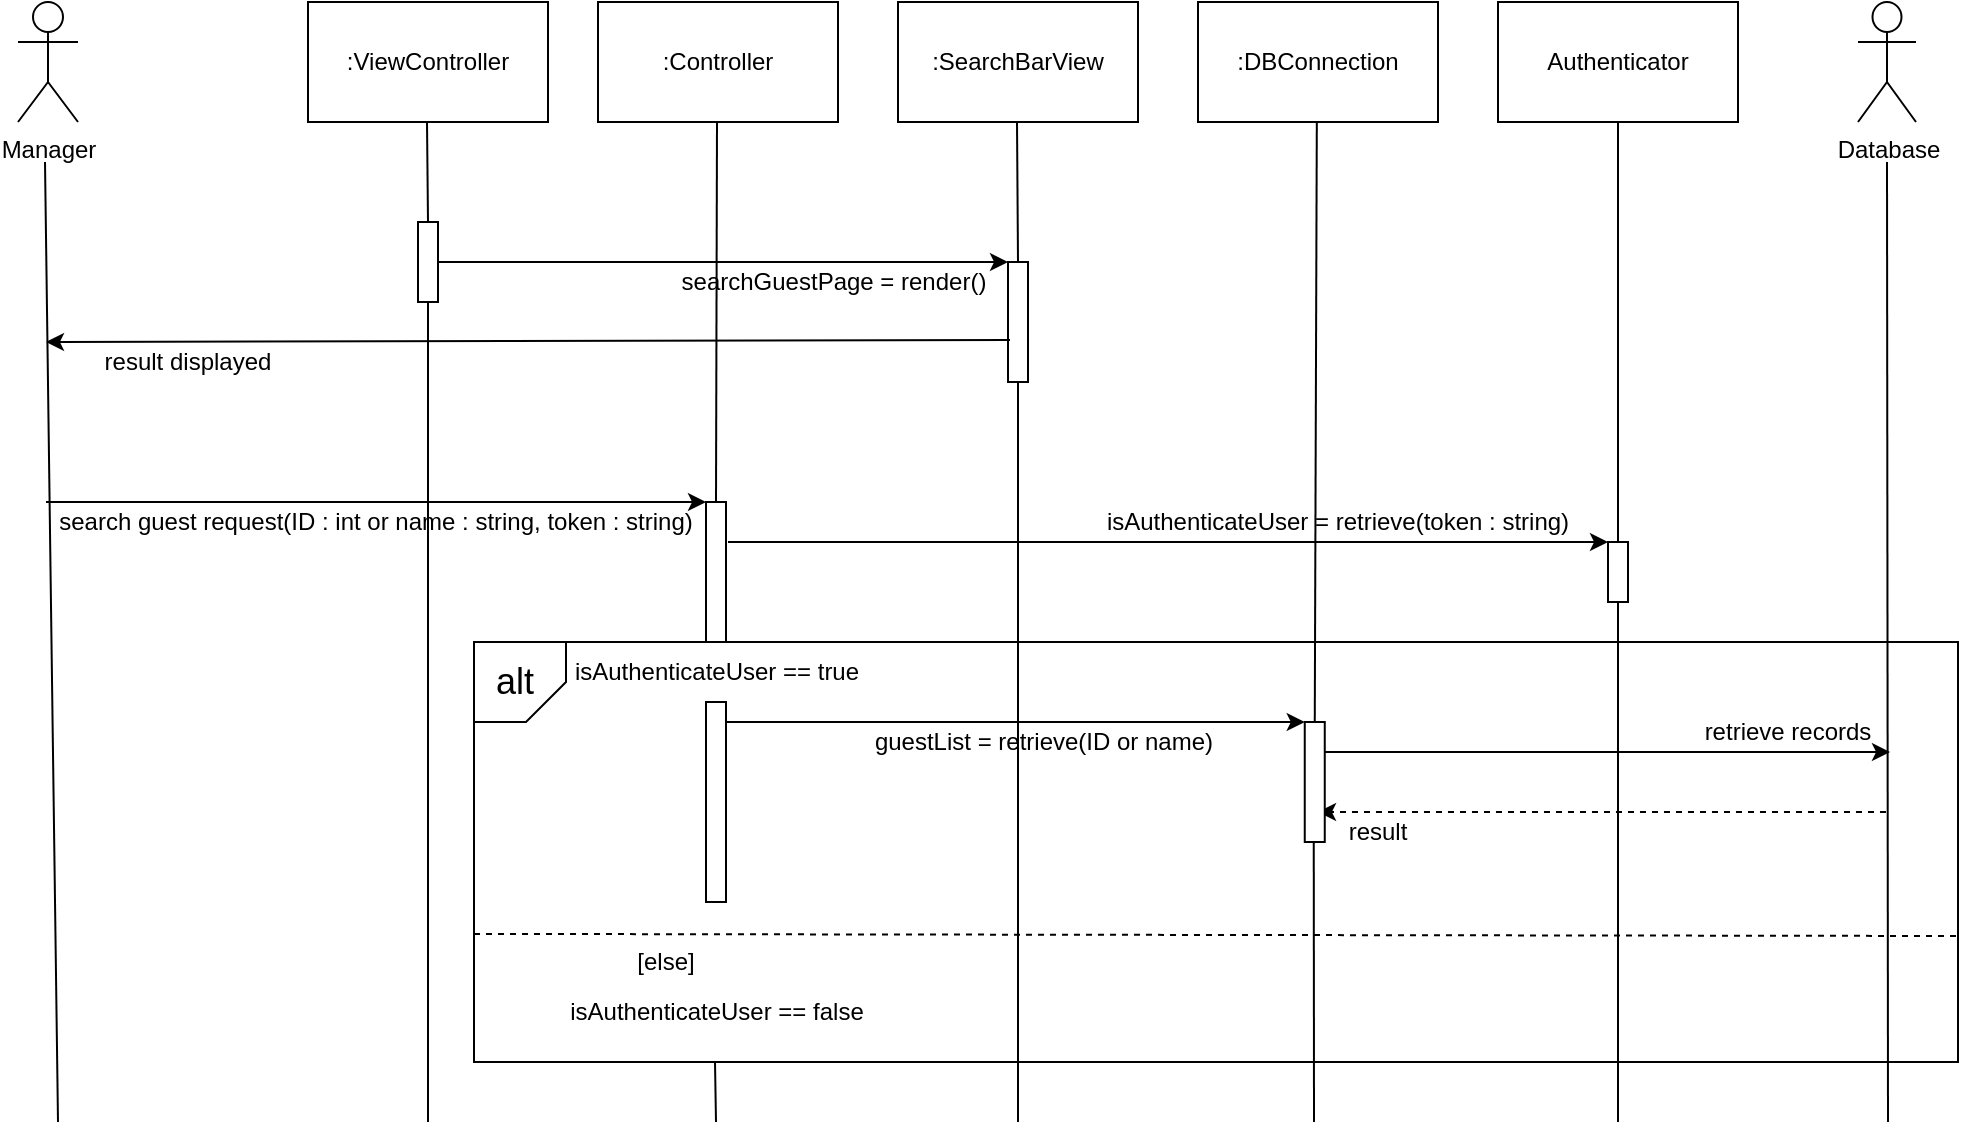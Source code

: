 <?xml version="1.0" encoding="UTF-8"?>
<mxfile version="14.6.13" type="google">
  <diagram id="8WlZShX07gMDmEgz20Bs" name="Page-1">
    <mxGraphModel dx="780" dy="412" grid="1" gridSize="10" guides="1" tooltips="1" connect="1" arrows="1" fold="1" page="1" pageScale="1" pageWidth="827" pageHeight="1169" math="0" shadow="0">
      <root>
        <mxCell id="0" />
        <mxCell id="1" parent="0" />
        <mxCell id="yK5OtRo2Y7pRDRAagn9F-8" value="" style="rounded=0;whiteSpace=wrap;html=1;" parent="1" vertex="1">
          <mxGeometry x="368" y="440" width="742" height="210" as="geometry" />
        </mxCell>
        <mxCell id="gGBzYbK5EXgPb6j0K3wS-2" value="Manager" style="shape=umlActor;verticalLabelPosition=bottom;verticalAlign=top;html=1;outlineConnect=0;" parent="1" vertex="1">
          <mxGeometry x="140" y="120" width="30" height="60" as="geometry" />
        </mxCell>
        <mxCell id="gGBzYbK5EXgPb6j0K3wS-5" value=":ViewController" style="rounded=0;whiteSpace=wrap;html=1;" parent="1" vertex="1">
          <mxGeometry x="285" y="120" width="120" height="60" as="geometry" />
        </mxCell>
        <mxCell id="gGBzYbK5EXgPb6j0K3wS-7" value="" style="endArrow=none;html=1;" parent="1" edge="1">
          <mxGeometry width="50" height="50" relative="1" as="geometry">
            <mxPoint x="345.0" y="230" as="sourcePoint" />
            <mxPoint x="344.5" y="180" as="targetPoint" />
          </mxGeometry>
        </mxCell>
        <mxCell id="gGBzYbK5EXgPb6j0K3wS-8" value="" style="rounded=0;whiteSpace=wrap;html=1;" parent="1" vertex="1">
          <mxGeometry x="340" y="230" width="10" height="40" as="geometry" />
        </mxCell>
        <mxCell id="gGBzYbK5EXgPb6j0K3wS-10" value=":Controller" style="rounded=0;whiteSpace=wrap;html=1;" parent="1" vertex="1">
          <mxGeometry x="430" y="120" width="120" height="60" as="geometry" />
        </mxCell>
        <mxCell id="gGBzYbK5EXgPb6j0K3wS-11" value=":SearchBarView" style="rounded=0;whiteSpace=wrap;html=1;" parent="1" vertex="1">
          <mxGeometry x="580" y="120" width="120" height="60" as="geometry" />
        </mxCell>
        <mxCell id="gGBzYbK5EXgPb6j0K3wS-12" value="" style="endArrow=none;html=1;exitX=0.5;exitY=0;exitDx=0;exitDy=0;" parent="1" source="gGBzYbK5EXgPb6j0K3wS-13" edge="1">
          <mxGeometry width="50" height="50" relative="1" as="geometry">
            <mxPoint x="639.5" y="240" as="sourcePoint" />
            <mxPoint x="639.5" y="180" as="targetPoint" />
          </mxGeometry>
        </mxCell>
        <mxCell id="gGBzYbK5EXgPb6j0K3wS-13" value="" style="rounded=0;whiteSpace=wrap;html=1;" parent="1" vertex="1">
          <mxGeometry x="635" y="250" width="10" height="60" as="geometry" />
        </mxCell>
        <mxCell id="gGBzYbK5EXgPb6j0K3wS-14" value="searchGuestPage = render()" style="text;html=1;strokeColor=none;fillColor=none;align=center;verticalAlign=middle;whiteSpace=wrap;rounded=0;" parent="1" vertex="1">
          <mxGeometry x="467.5" y="250" width="160" height="20" as="geometry" />
        </mxCell>
        <mxCell id="gGBzYbK5EXgPb6j0K3wS-15" value="" style="endArrow=classic;html=1;entryX=0;entryY=0;entryDx=0;entryDy=0;" parent="1" target="gGBzYbK5EXgPb6j0K3wS-13" edge="1">
          <mxGeometry width="50" height="50" relative="1" as="geometry">
            <mxPoint x="350" y="250" as="sourcePoint" />
            <mxPoint x="620" y="250" as="targetPoint" />
          </mxGeometry>
        </mxCell>
        <mxCell id="gGBzYbK5EXgPb6j0K3wS-18" value="" style="endArrow=classic;html=1;exitX=0.1;exitY=0.65;exitDx=0;exitDy=0;exitPerimeter=0;" parent="1" source="gGBzYbK5EXgPb6j0K3wS-13" edge="1">
          <mxGeometry width="50" height="50" relative="1" as="geometry">
            <mxPoint x="620" y="290" as="sourcePoint" />
            <mxPoint x="154" y="290" as="targetPoint" />
          </mxGeometry>
        </mxCell>
        <mxCell id="gGBzYbK5EXgPb6j0K3wS-19" value="result displayed" style="text;html=1;strokeColor=none;fillColor=none;align=center;verticalAlign=middle;whiteSpace=wrap;rounded=0;" parent="1" vertex="1">
          <mxGeometry x="180" y="290" width="90" height="20" as="geometry" />
        </mxCell>
        <mxCell id="gGBzYbK5EXgPb6j0K3wS-24" value="" style="endArrow=classic;html=1;entryX=0;entryY=0;entryDx=0;entryDy=0;exitX=0;exitY=0;exitDx=0;exitDy=0;" parent="1" source="gGBzYbK5EXgPb6j0K3wS-27" target="gGBzYbK5EXgPb6j0K3wS-26" edge="1">
          <mxGeometry width="50" height="50" relative="1" as="geometry">
            <mxPoint x="60" y="370" as="sourcePoint" />
            <mxPoint x="490" y="370" as="targetPoint" />
          </mxGeometry>
        </mxCell>
        <mxCell id="gGBzYbK5EXgPb6j0K3wS-25" value="" style="endArrow=none;html=1;exitX=0.5;exitY=0;exitDx=0;exitDy=0;" parent="1" source="gGBzYbK5EXgPb6j0K3wS-26" edge="1">
          <mxGeometry width="50" height="50" relative="1" as="geometry">
            <mxPoint x="490" y="360" as="sourcePoint" />
            <mxPoint x="489.5" y="180" as="targetPoint" />
          </mxGeometry>
        </mxCell>
        <mxCell id="gGBzYbK5EXgPb6j0K3wS-26" value="" style="rounded=0;whiteSpace=wrap;html=1;" parent="1" vertex="1">
          <mxGeometry x="484" y="370" width="10" height="70" as="geometry" />
        </mxCell>
        <mxCell id="gGBzYbK5EXgPb6j0K3wS-28" value=":DBConnection" style="rounded=0;whiteSpace=wrap;html=1;" parent="1" vertex="1">
          <mxGeometry x="730" y="120" width="120" height="60" as="geometry" />
        </mxCell>
        <mxCell id="gGBzYbK5EXgPb6j0K3wS-31" value="Database" style="shape=umlActor;verticalLabelPosition=bottom;verticalAlign=top;html=1;outlineConnect=0;" parent="1" vertex="1">
          <mxGeometry x="1060" y="120" width="29" height="60" as="geometry" />
        </mxCell>
        <mxCell id="gGBzYbK5EXgPb6j0K3wS-32" value="" style="endArrow=classic;html=1;entryX=0;entryY=0;entryDx=0;entryDy=0;" parent="1" target="gGBzYbK5EXgPb6j0K3wS-62" edge="1">
          <mxGeometry width="50" height="50" relative="1" as="geometry">
            <mxPoint x="493.38" y="480" as="sourcePoint" />
            <mxPoint x="758.38" y="480" as="targetPoint" />
          </mxGeometry>
        </mxCell>
        <mxCell id="gGBzYbK5EXgPb6j0K3wS-34" value="guestList = retrieve(ID or name)" style="text;html=1;strokeColor=none;fillColor=none;align=center;verticalAlign=middle;whiteSpace=wrap;rounded=0;" parent="1" vertex="1">
          <mxGeometry x="528.38" y="480" width="250" height="20" as="geometry" />
        </mxCell>
        <mxCell id="gGBzYbK5EXgPb6j0K3wS-35" value="" style="endArrow=classic;html=1;exitX=0.662;exitY=0.25;exitDx=0;exitDy=0;exitPerimeter=0;" parent="1" edge="1">
          <mxGeometry width="50" height="50" relative="1" as="geometry">
            <mxPoint x="786" y="495" as="sourcePoint" />
            <mxPoint x="1076" y="495" as="targetPoint" />
          </mxGeometry>
        </mxCell>
        <mxCell id="gGBzYbK5EXgPb6j0K3wS-36" style="edgeStyle=orthogonalEdgeStyle;rounded=0;orthogonalLoop=1;jettySize=auto;html=1;entryX=0.5;entryY=1;entryDx=0;entryDy=0;strokeColor=none;" parent="1" edge="1">
          <mxGeometry relative="1" as="geometry">
            <mxPoint x="1080" y="410" as="sourcePoint" />
            <mxPoint x="1080" y="180" as="targetPoint" />
          </mxGeometry>
        </mxCell>
        <mxCell id="gGBzYbK5EXgPb6j0K3wS-37" value="retrieve records" style="text;html=1;strokeColor=none;fillColor=none;align=center;verticalAlign=middle;whiteSpace=wrap;rounded=0;" parent="1" vertex="1">
          <mxGeometry x="980" y="470" width="90" height="30" as="geometry" />
        </mxCell>
        <mxCell id="gGBzYbK5EXgPb6j0K3wS-38" value="" style="endArrow=classic;html=1;dashed=1;entryX=0.662;entryY=0.75;entryDx=0;entryDy=0;entryPerimeter=0;" parent="1" target="gGBzYbK5EXgPb6j0K3wS-62" edge="1">
          <mxGeometry width="50" height="50" relative="1" as="geometry">
            <mxPoint x="1074" y="525" as="sourcePoint" />
            <mxPoint x="860" y="525" as="targetPoint" />
          </mxGeometry>
        </mxCell>
        <mxCell id="gGBzYbK5EXgPb6j0K3wS-39" value="result" style="text;html=1;strokeColor=none;fillColor=none;align=center;verticalAlign=middle;whiteSpace=wrap;rounded=0;" parent="1" vertex="1">
          <mxGeometry x="800" y="520" width="40" height="30" as="geometry" />
        </mxCell>
        <mxCell id="gGBzYbK5EXgPb6j0K3wS-41" value="" style="endArrow=none;html=1;entryX=0.5;entryY=1;entryDx=0;entryDy=0;startArrow=none;exitX=0.5;exitY=0;exitDx=0;exitDy=0;" parent="1" target="gGBzYbK5EXgPb6j0K3wS-8" edge="1">
          <mxGeometry width="50" height="50" relative="1" as="geometry">
            <mxPoint x="345" y="680" as="sourcePoint" />
            <mxPoint x="344.76" y="310" as="targetPoint" />
          </mxGeometry>
        </mxCell>
        <mxCell id="gGBzYbK5EXgPb6j0K3wS-62" value="" style="rounded=0;whiteSpace=wrap;html=1;" parent="1" vertex="1">
          <mxGeometry x="783.38" y="480" width="10" height="60" as="geometry" />
        </mxCell>
        <mxCell id="gGBzYbK5EXgPb6j0K3wS-63" value="" style="endArrow=none;html=1;entryX=0.5;entryY=0;entryDx=0;entryDy=0;" parent="1" target="gGBzYbK5EXgPb6j0K3wS-62" edge="1">
          <mxGeometry width="50" height="50" relative="1" as="geometry">
            <mxPoint x="789.41" y="180" as="sourcePoint" />
            <mxPoint x="790" y="520" as="targetPoint" />
          </mxGeometry>
        </mxCell>
        <mxCell id="gGBzYbK5EXgPb6j0K3wS-65" value="" style="endArrow=none;html=1;" parent="1" edge="1">
          <mxGeometry width="50" height="50" relative="1" as="geometry">
            <mxPoint x="160" y="680" as="sourcePoint" />
            <mxPoint x="153.5" y="200" as="targetPoint" />
          </mxGeometry>
        </mxCell>
        <mxCell id="gGBzYbK5EXgPb6j0K3wS-68" value="" style="endArrow=none;html=1;" parent="1" edge="1">
          <mxGeometry width="50" height="50" relative="1" as="geometry">
            <mxPoint x="1075" y="680" as="sourcePoint" />
            <mxPoint x="1074.5" y="200" as="targetPoint" />
          </mxGeometry>
        </mxCell>
        <mxCell id="gGBzYbK5EXgPb6j0K3wS-72" value="" style="endArrow=none;html=1;" parent="1" edge="1">
          <mxGeometry width="50" height="50" relative="1" as="geometry">
            <mxPoint x="640" y="680" as="sourcePoint" />
            <mxPoint x="640" y="310" as="targetPoint" />
          </mxGeometry>
        </mxCell>
        <mxCell id="gGBzYbK5EXgPb6j0K3wS-27" value="search guest request(ID : int or name : string, token : string)" style="text;html=1;strokeColor=none;fillColor=none;align=center;verticalAlign=middle;whiteSpace=wrap;rounded=0;" parent="1" vertex="1">
          <mxGeometry x="154" y="370" width="330" height="20" as="geometry" />
        </mxCell>
        <mxCell id="yK5OtRo2Y7pRDRAagn9F-1" value="Authenticator" style="rounded=0;whiteSpace=wrap;html=1;" parent="1" vertex="1">
          <mxGeometry x="880" y="120" width="120" height="60" as="geometry" />
        </mxCell>
        <mxCell id="yK5OtRo2Y7pRDRAagn9F-2" value="" style="endArrow=none;html=1;startArrow=none;" parent="1" source="yK5OtRo2Y7pRDRAagn9F-3" edge="1">
          <mxGeometry width="50" height="50" relative="1" as="geometry">
            <mxPoint x="940" y="520" as="sourcePoint" />
            <mxPoint x="940" y="180" as="targetPoint" />
          </mxGeometry>
        </mxCell>
        <mxCell id="yK5OtRo2Y7pRDRAagn9F-3" value="" style="rounded=0;whiteSpace=wrap;html=1;" parent="1" vertex="1">
          <mxGeometry x="935" y="390" width="10" height="30" as="geometry" />
        </mxCell>
        <mxCell id="yK5OtRo2Y7pRDRAagn9F-4" value="" style="endArrow=none;html=1;" parent="1" target="yK5OtRo2Y7pRDRAagn9F-3" edge="1">
          <mxGeometry width="50" height="50" relative="1" as="geometry">
            <mxPoint x="940" y="680" as="sourcePoint" />
            <mxPoint x="940" y="180" as="targetPoint" />
          </mxGeometry>
        </mxCell>
        <mxCell id="yK5OtRo2Y7pRDRAagn9F-5" value="" style="endArrow=classic;html=1;exitX=0.6;exitY=0.167;exitDx=0;exitDy=0;exitPerimeter=0;entryX=0;entryY=0;entryDx=0;entryDy=0;" parent="1" target="yK5OtRo2Y7pRDRAagn9F-3" edge="1">
          <mxGeometry width="50" height="50" relative="1" as="geometry">
            <mxPoint x="495" y="390.04" as="sourcePoint" />
            <mxPoint x="920" y="400" as="targetPoint" />
          </mxGeometry>
        </mxCell>
        <mxCell id="yK5OtRo2Y7pRDRAagn9F-6" value="isAuthenticateUser = retrieve(token : string)" style="text;html=1;strokeColor=none;fillColor=none;align=center;verticalAlign=middle;whiteSpace=wrap;rounded=0;" parent="1" vertex="1">
          <mxGeometry x="680" y="370" width="240" height="20" as="geometry" />
        </mxCell>
        <mxCell id="yK5OtRo2Y7pRDRAagn9F-9" value="" style="endArrow=none;html=1;" parent="1" edge="1">
          <mxGeometry width="50" height="50" relative="1" as="geometry">
            <mxPoint x="313.38" y="530" as="sourcePoint" />
            <mxPoint x="313.38" y="530" as="targetPoint" />
          </mxGeometry>
        </mxCell>
        <mxCell id="yK5OtRo2Y7pRDRAagn9F-10" value="" style="verticalLabelPosition=bottom;verticalAlign=top;html=1;shape=card;whiteSpace=wrap;size=20;arcSize=12;rotation=-180;" parent="1" vertex="1">
          <mxGeometry x="368" y="440" width="46" height="40" as="geometry" />
        </mxCell>
        <mxCell id="yK5OtRo2Y7pRDRAagn9F-11" value="&lt;font style=&quot;font-size: 18px&quot;&gt;alt&lt;/font&gt;" style="text;html=1;strokeColor=none;fillColor=none;align=center;verticalAlign=middle;whiteSpace=wrap;rounded=0;" parent="1" vertex="1">
          <mxGeometry x="366" y="450" width="45" height="20" as="geometry" />
        </mxCell>
        <mxCell id="yK5OtRo2Y7pRDRAagn9F-14" value="isAuthenticateUser == true" style="text;html=1;strokeColor=none;fillColor=none;align=center;verticalAlign=middle;whiteSpace=wrap;rounded=0;" parent="1" vertex="1">
          <mxGeometry x="407.75" y="440" width="162.5" height="30" as="geometry" />
        </mxCell>
        <mxCell id="yK5OtRo2Y7pRDRAagn9F-15" value="" style="rounded=0;whiteSpace=wrap;html=1;" parent="1" vertex="1">
          <mxGeometry x="484" y="470" width="10" height="100" as="geometry" />
        </mxCell>
        <mxCell id="yK5OtRo2Y7pRDRAagn9F-16" value="" style="endArrow=none;html=1;" parent="1" edge="1">
          <mxGeometry width="50" height="50" relative="1" as="geometry">
            <mxPoint x="788" y="680" as="sourcePoint" />
            <mxPoint x="787.88" y="540" as="targetPoint" />
          </mxGeometry>
        </mxCell>
        <mxCell id="yK5OtRo2Y7pRDRAagn9F-18" value="" style="endArrow=none;html=1;exitX=0;exitY=0.695;exitDx=0;exitDy=0;dashed=1;fontStyle=1;fontSize=12;entryX=1.001;entryY=0.7;entryDx=0;entryDy=0;exitPerimeter=0;entryPerimeter=0;" parent="1" source="yK5OtRo2Y7pRDRAagn9F-8" target="yK5OtRo2Y7pRDRAagn9F-8" edge="1">
          <mxGeometry width="50" height="50" relative="1" as="geometry">
            <mxPoint x="330" y="568" as="sourcePoint" />
            <mxPoint x="1095" y="568" as="targetPoint" />
          </mxGeometry>
        </mxCell>
        <mxCell id="yK5OtRo2Y7pRDRAagn9F-19" value="[else]" style="text;html=1;strokeColor=none;fillColor=none;align=center;verticalAlign=middle;whiteSpace=wrap;rounded=0;fontSize=12;" parent="1" vertex="1">
          <mxGeometry x="444" y="590" width="40" height="20" as="geometry" />
        </mxCell>
        <mxCell id="yK5OtRo2Y7pRDRAagn9F-32" style="edgeStyle=orthogonalEdgeStyle;rounded=0;orthogonalLoop=1;jettySize=auto;html=1;exitX=0.5;exitY=1;exitDx=0;exitDy=0;fontSize=12;" parent="1" source="gGBzYbK5EXgPb6j0K3wS-14" target="gGBzYbK5EXgPb6j0K3wS-14" edge="1">
          <mxGeometry relative="1" as="geometry" />
        </mxCell>
        <mxCell id="6VNVLIJxWMuUqnMz0RnT-2" value="isAuthenticateUser == false" style="text;html=1;strokeColor=none;fillColor=none;align=center;verticalAlign=middle;whiteSpace=wrap;rounded=0;" parent="1" vertex="1">
          <mxGeometry x="407.75" y="610" width="162.5" height="30" as="geometry" />
        </mxCell>
        <mxCell id="6VNVLIJxWMuUqnMz0RnT-3" value="" style="endArrow=none;html=1;" parent="1" edge="1">
          <mxGeometry width="50" height="50" relative="1" as="geometry">
            <mxPoint x="489" y="680" as="sourcePoint" />
            <mxPoint x="488.5" y="650" as="targetPoint" />
          </mxGeometry>
        </mxCell>
      </root>
    </mxGraphModel>
  </diagram>
</mxfile>

